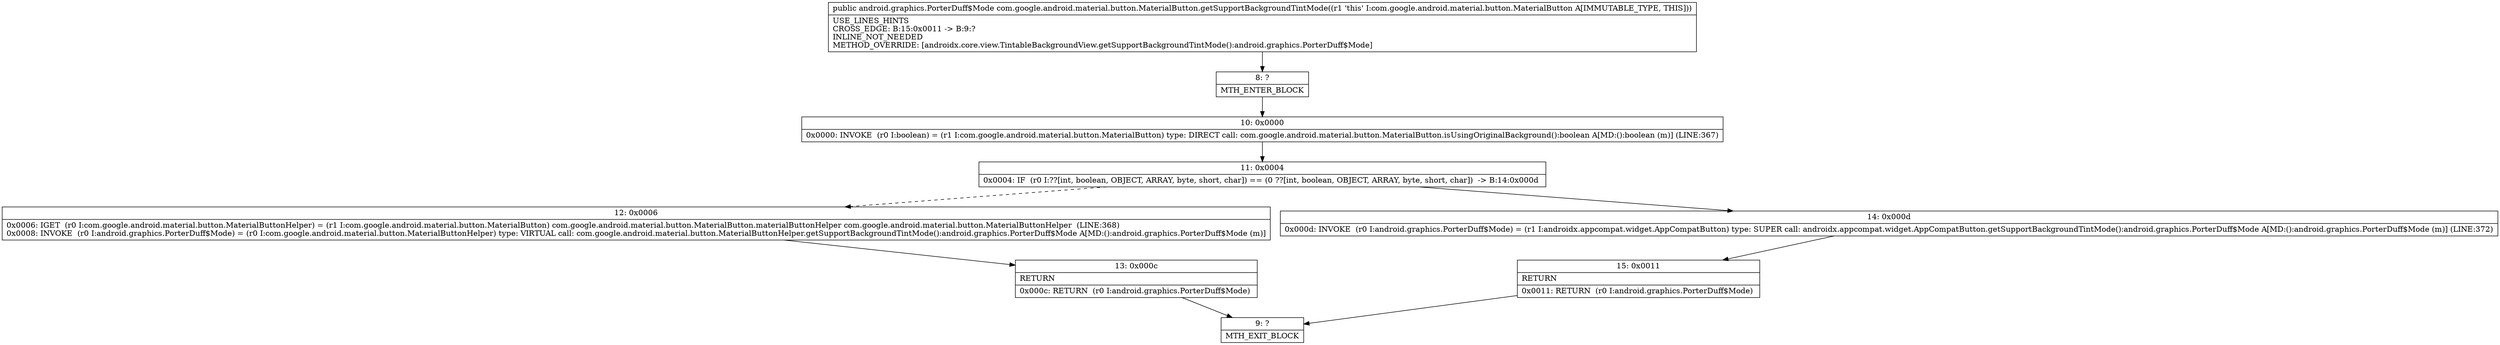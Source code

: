 digraph "CFG forcom.google.android.material.button.MaterialButton.getSupportBackgroundTintMode()Landroid\/graphics\/PorterDuff$Mode;" {
Node_8 [shape=record,label="{8\:\ ?|MTH_ENTER_BLOCK\l}"];
Node_10 [shape=record,label="{10\:\ 0x0000|0x0000: INVOKE  (r0 I:boolean) = (r1 I:com.google.android.material.button.MaterialButton) type: DIRECT call: com.google.android.material.button.MaterialButton.isUsingOriginalBackground():boolean A[MD:():boolean (m)] (LINE:367)\l}"];
Node_11 [shape=record,label="{11\:\ 0x0004|0x0004: IF  (r0 I:??[int, boolean, OBJECT, ARRAY, byte, short, char]) == (0 ??[int, boolean, OBJECT, ARRAY, byte, short, char])  \-\> B:14:0x000d \l}"];
Node_12 [shape=record,label="{12\:\ 0x0006|0x0006: IGET  (r0 I:com.google.android.material.button.MaterialButtonHelper) = (r1 I:com.google.android.material.button.MaterialButton) com.google.android.material.button.MaterialButton.materialButtonHelper com.google.android.material.button.MaterialButtonHelper  (LINE:368)\l0x0008: INVOKE  (r0 I:android.graphics.PorterDuff$Mode) = (r0 I:com.google.android.material.button.MaterialButtonHelper) type: VIRTUAL call: com.google.android.material.button.MaterialButtonHelper.getSupportBackgroundTintMode():android.graphics.PorterDuff$Mode A[MD:():android.graphics.PorterDuff$Mode (m)]\l}"];
Node_13 [shape=record,label="{13\:\ 0x000c|RETURN\l|0x000c: RETURN  (r0 I:android.graphics.PorterDuff$Mode) \l}"];
Node_9 [shape=record,label="{9\:\ ?|MTH_EXIT_BLOCK\l}"];
Node_14 [shape=record,label="{14\:\ 0x000d|0x000d: INVOKE  (r0 I:android.graphics.PorterDuff$Mode) = (r1 I:androidx.appcompat.widget.AppCompatButton) type: SUPER call: androidx.appcompat.widget.AppCompatButton.getSupportBackgroundTintMode():android.graphics.PorterDuff$Mode A[MD:():android.graphics.PorterDuff$Mode (m)] (LINE:372)\l}"];
Node_15 [shape=record,label="{15\:\ 0x0011|RETURN\l|0x0011: RETURN  (r0 I:android.graphics.PorterDuff$Mode) \l}"];
MethodNode[shape=record,label="{public android.graphics.PorterDuff$Mode com.google.android.material.button.MaterialButton.getSupportBackgroundTintMode((r1 'this' I:com.google.android.material.button.MaterialButton A[IMMUTABLE_TYPE, THIS]))  | USE_LINES_HINTS\lCROSS_EDGE: B:15:0x0011 \-\> B:9:?\lINLINE_NOT_NEEDED\lMETHOD_OVERRIDE: [androidx.core.view.TintableBackgroundView.getSupportBackgroundTintMode():android.graphics.PorterDuff$Mode]\l}"];
MethodNode -> Node_8;Node_8 -> Node_10;
Node_10 -> Node_11;
Node_11 -> Node_12[style=dashed];
Node_11 -> Node_14;
Node_12 -> Node_13;
Node_13 -> Node_9;
Node_14 -> Node_15;
Node_15 -> Node_9;
}

